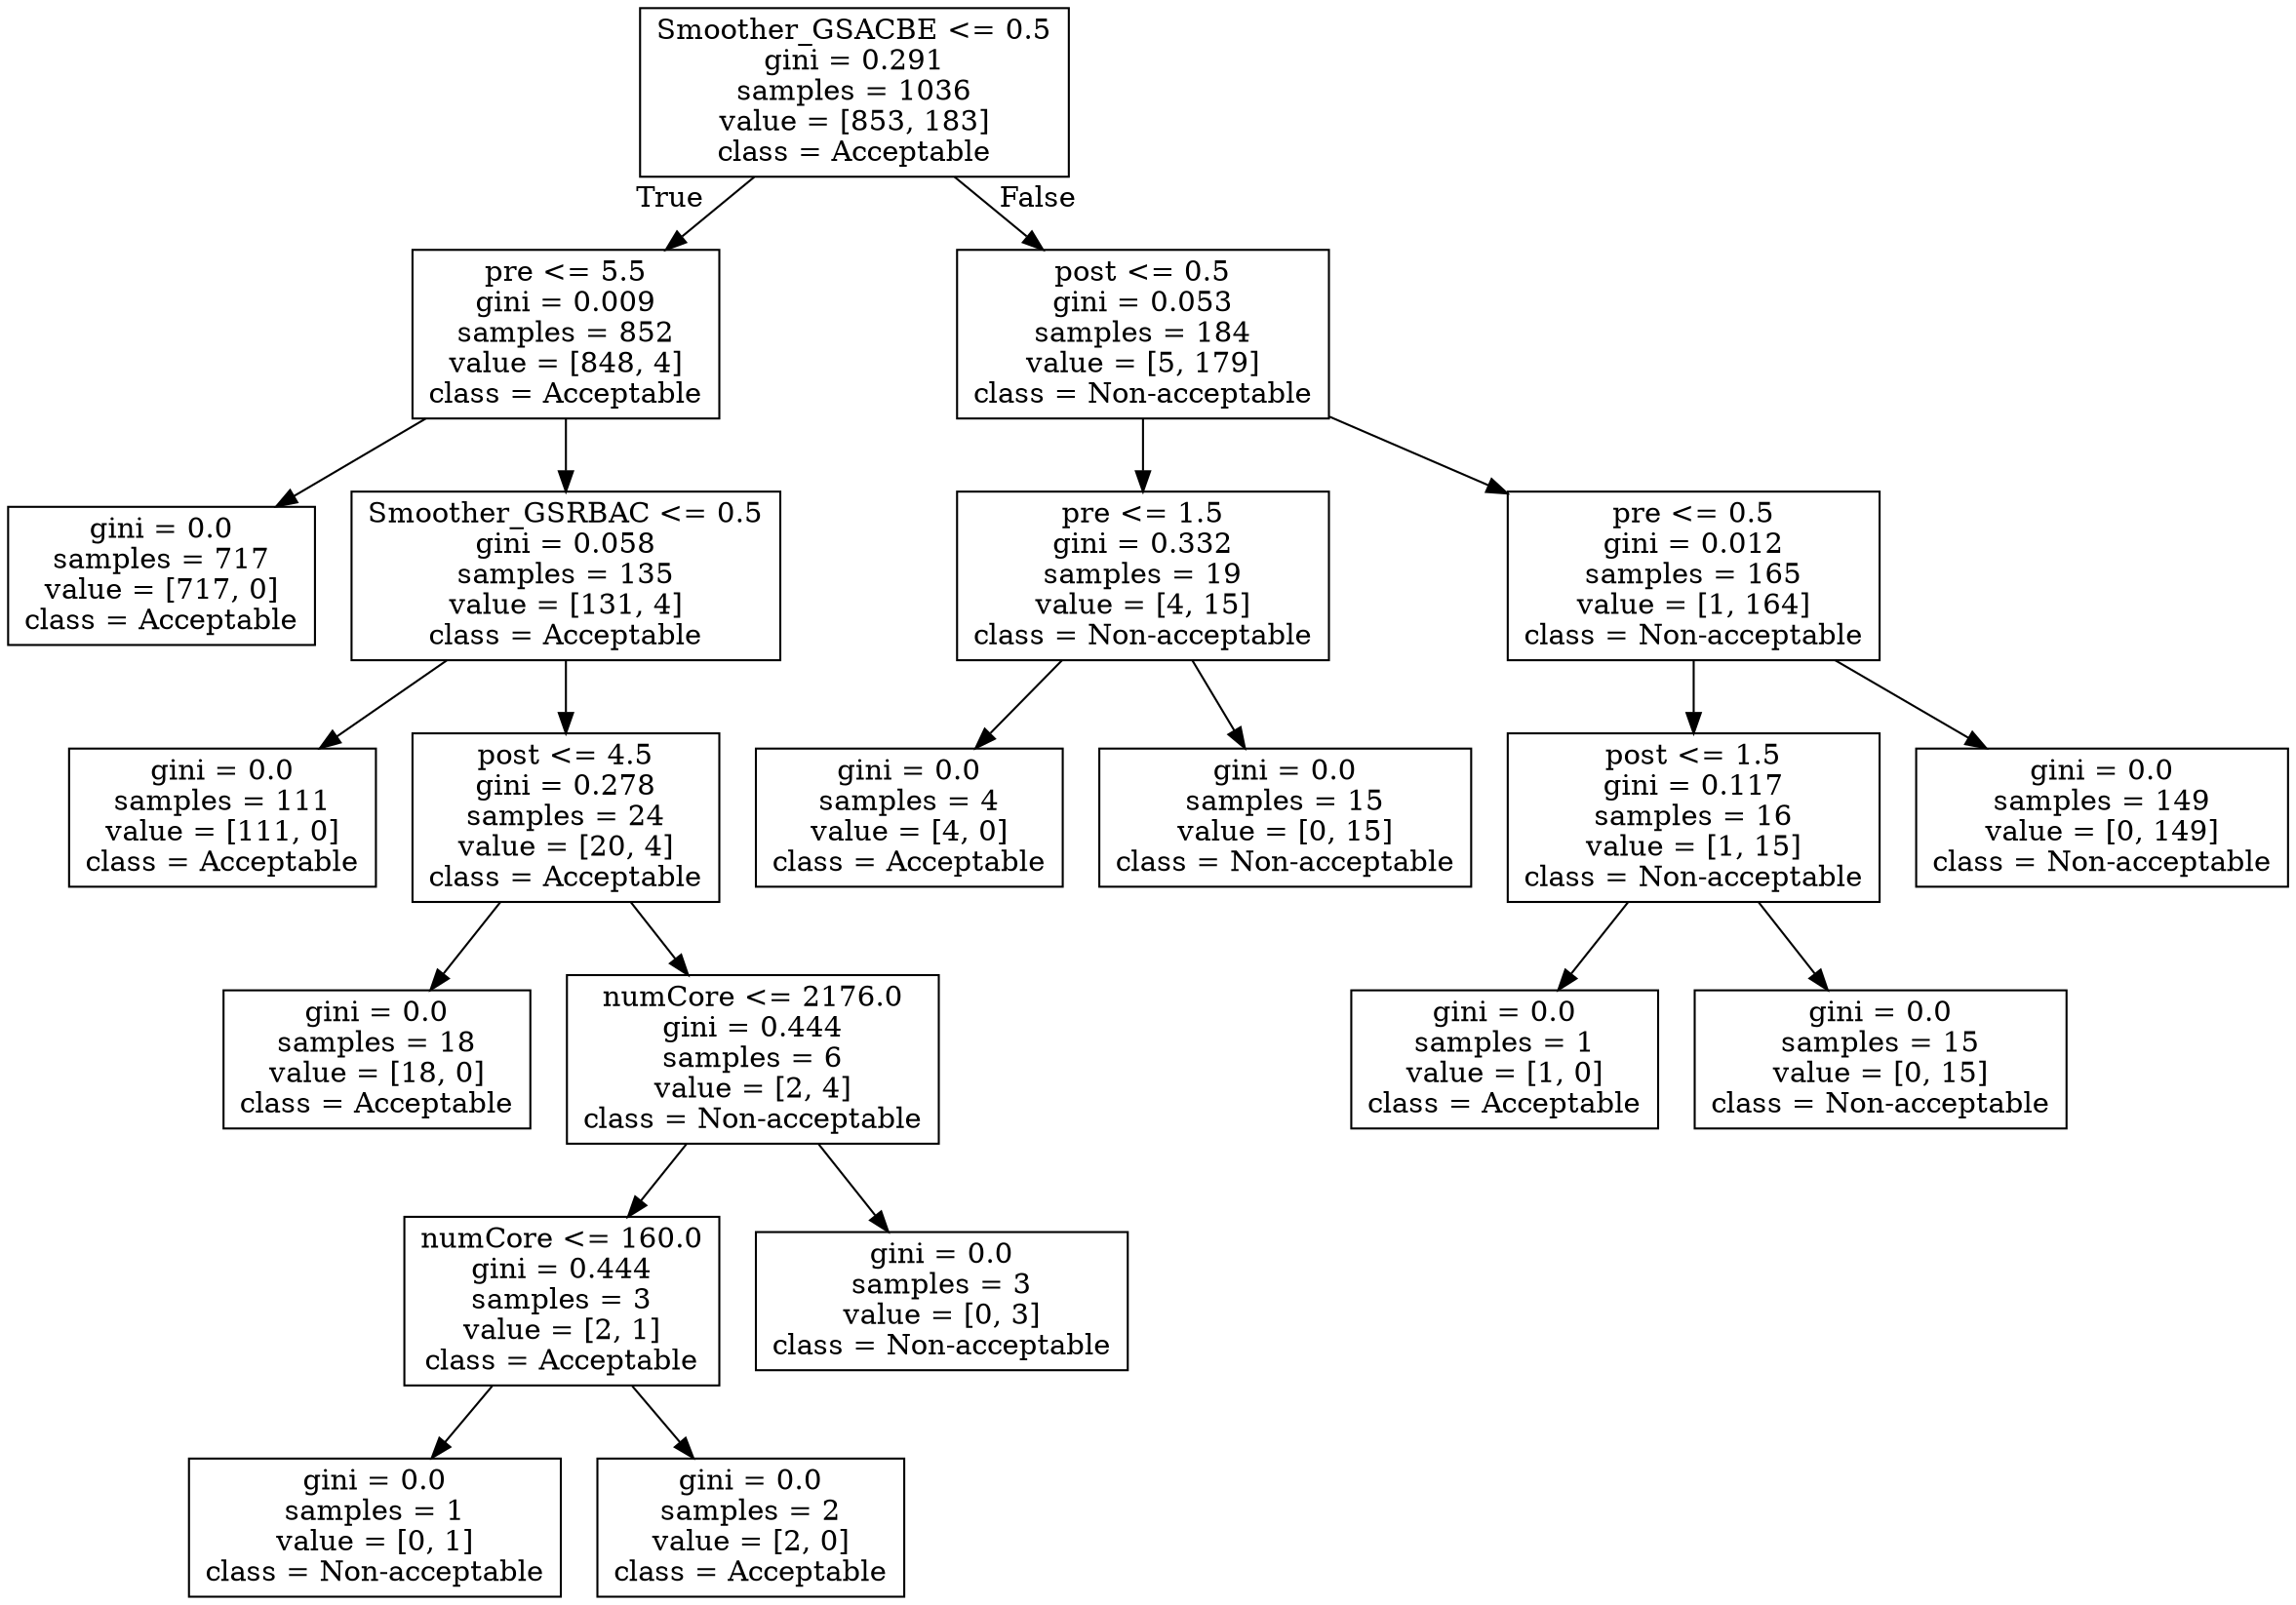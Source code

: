 digraph Tree {
node [shape=box] ;
0 [label="Smoother_GSACBE <= 0.5\ngini = 0.291\nsamples = 1036\nvalue = [853, 183]\nclass = Acceptable"] ;
1 [label="pre <= 5.5\ngini = 0.009\nsamples = 852\nvalue = [848, 4]\nclass = Acceptable"] ;
0 -> 1 [labeldistance=2.5, labelangle=45, headlabel="True"] ;
2 [label="gini = 0.0\nsamples = 717\nvalue = [717, 0]\nclass = Acceptable"] ;
1 -> 2 ;
3 [label="Smoother_GSRBAC <= 0.5\ngini = 0.058\nsamples = 135\nvalue = [131, 4]\nclass = Acceptable"] ;
1 -> 3 ;
4 [label="gini = 0.0\nsamples = 111\nvalue = [111, 0]\nclass = Acceptable"] ;
3 -> 4 ;
5 [label="post <= 4.5\ngini = 0.278\nsamples = 24\nvalue = [20, 4]\nclass = Acceptable"] ;
3 -> 5 ;
6 [label="gini = 0.0\nsamples = 18\nvalue = [18, 0]\nclass = Acceptable"] ;
5 -> 6 ;
7 [label="numCore <= 2176.0\ngini = 0.444\nsamples = 6\nvalue = [2, 4]\nclass = Non-acceptable"] ;
5 -> 7 ;
8 [label="numCore <= 160.0\ngini = 0.444\nsamples = 3\nvalue = [2, 1]\nclass = Acceptable"] ;
7 -> 8 ;
9 [label="gini = 0.0\nsamples = 1\nvalue = [0, 1]\nclass = Non-acceptable"] ;
8 -> 9 ;
10 [label="gini = 0.0\nsamples = 2\nvalue = [2, 0]\nclass = Acceptable"] ;
8 -> 10 ;
11 [label="gini = 0.0\nsamples = 3\nvalue = [0, 3]\nclass = Non-acceptable"] ;
7 -> 11 ;
12 [label="post <= 0.5\ngini = 0.053\nsamples = 184\nvalue = [5, 179]\nclass = Non-acceptable"] ;
0 -> 12 [labeldistance=2.5, labelangle=-45, headlabel="False"] ;
13 [label="pre <= 1.5\ngini = 0.332\nsamples = 19\nvalue = [4, 15]\nclass = Non-acceptable"] ;
12 -> 13 ;
14 [label="gini = 0.0\nsamples = 4\nvalue = [4, 0]\nclass = Acceptable"] ;
13 -> 14 ;
15 [label="gini = 0.0\nsamples = 15\nvalue = [0, 15]\nclass = Non-acceptable"] ;
13 -> 15 ;
16 [label="pre <= 0.5\ngini = 0.012\nsamples = 165\nvalue = [1, 164]\nclass = Non-acceptable"] ;
12 -> 16 ;
17 [label="post <= 1.5\ngini = 0.117\nsamples = 16\nvalue = [1, 15]\nclass = Non-acceptable"] ;
16 -> 17 ;
18 [label="gini = 0.0\nsamples = 1\nvalue = [1, 0]\nclass = Acceptable"] ;
17 -> 18 ;
19 [label="gini = 0.0\nsamples = 15\nvalue = [0, 15]\nclass = Non-acceptable"] ;
17 -> 19 ;
20 [label="gini = 0.0\nsamples = 149\nvalue = [0, 149]\nclass = Non-acceptable"] ;
16 -> 20 ;
}